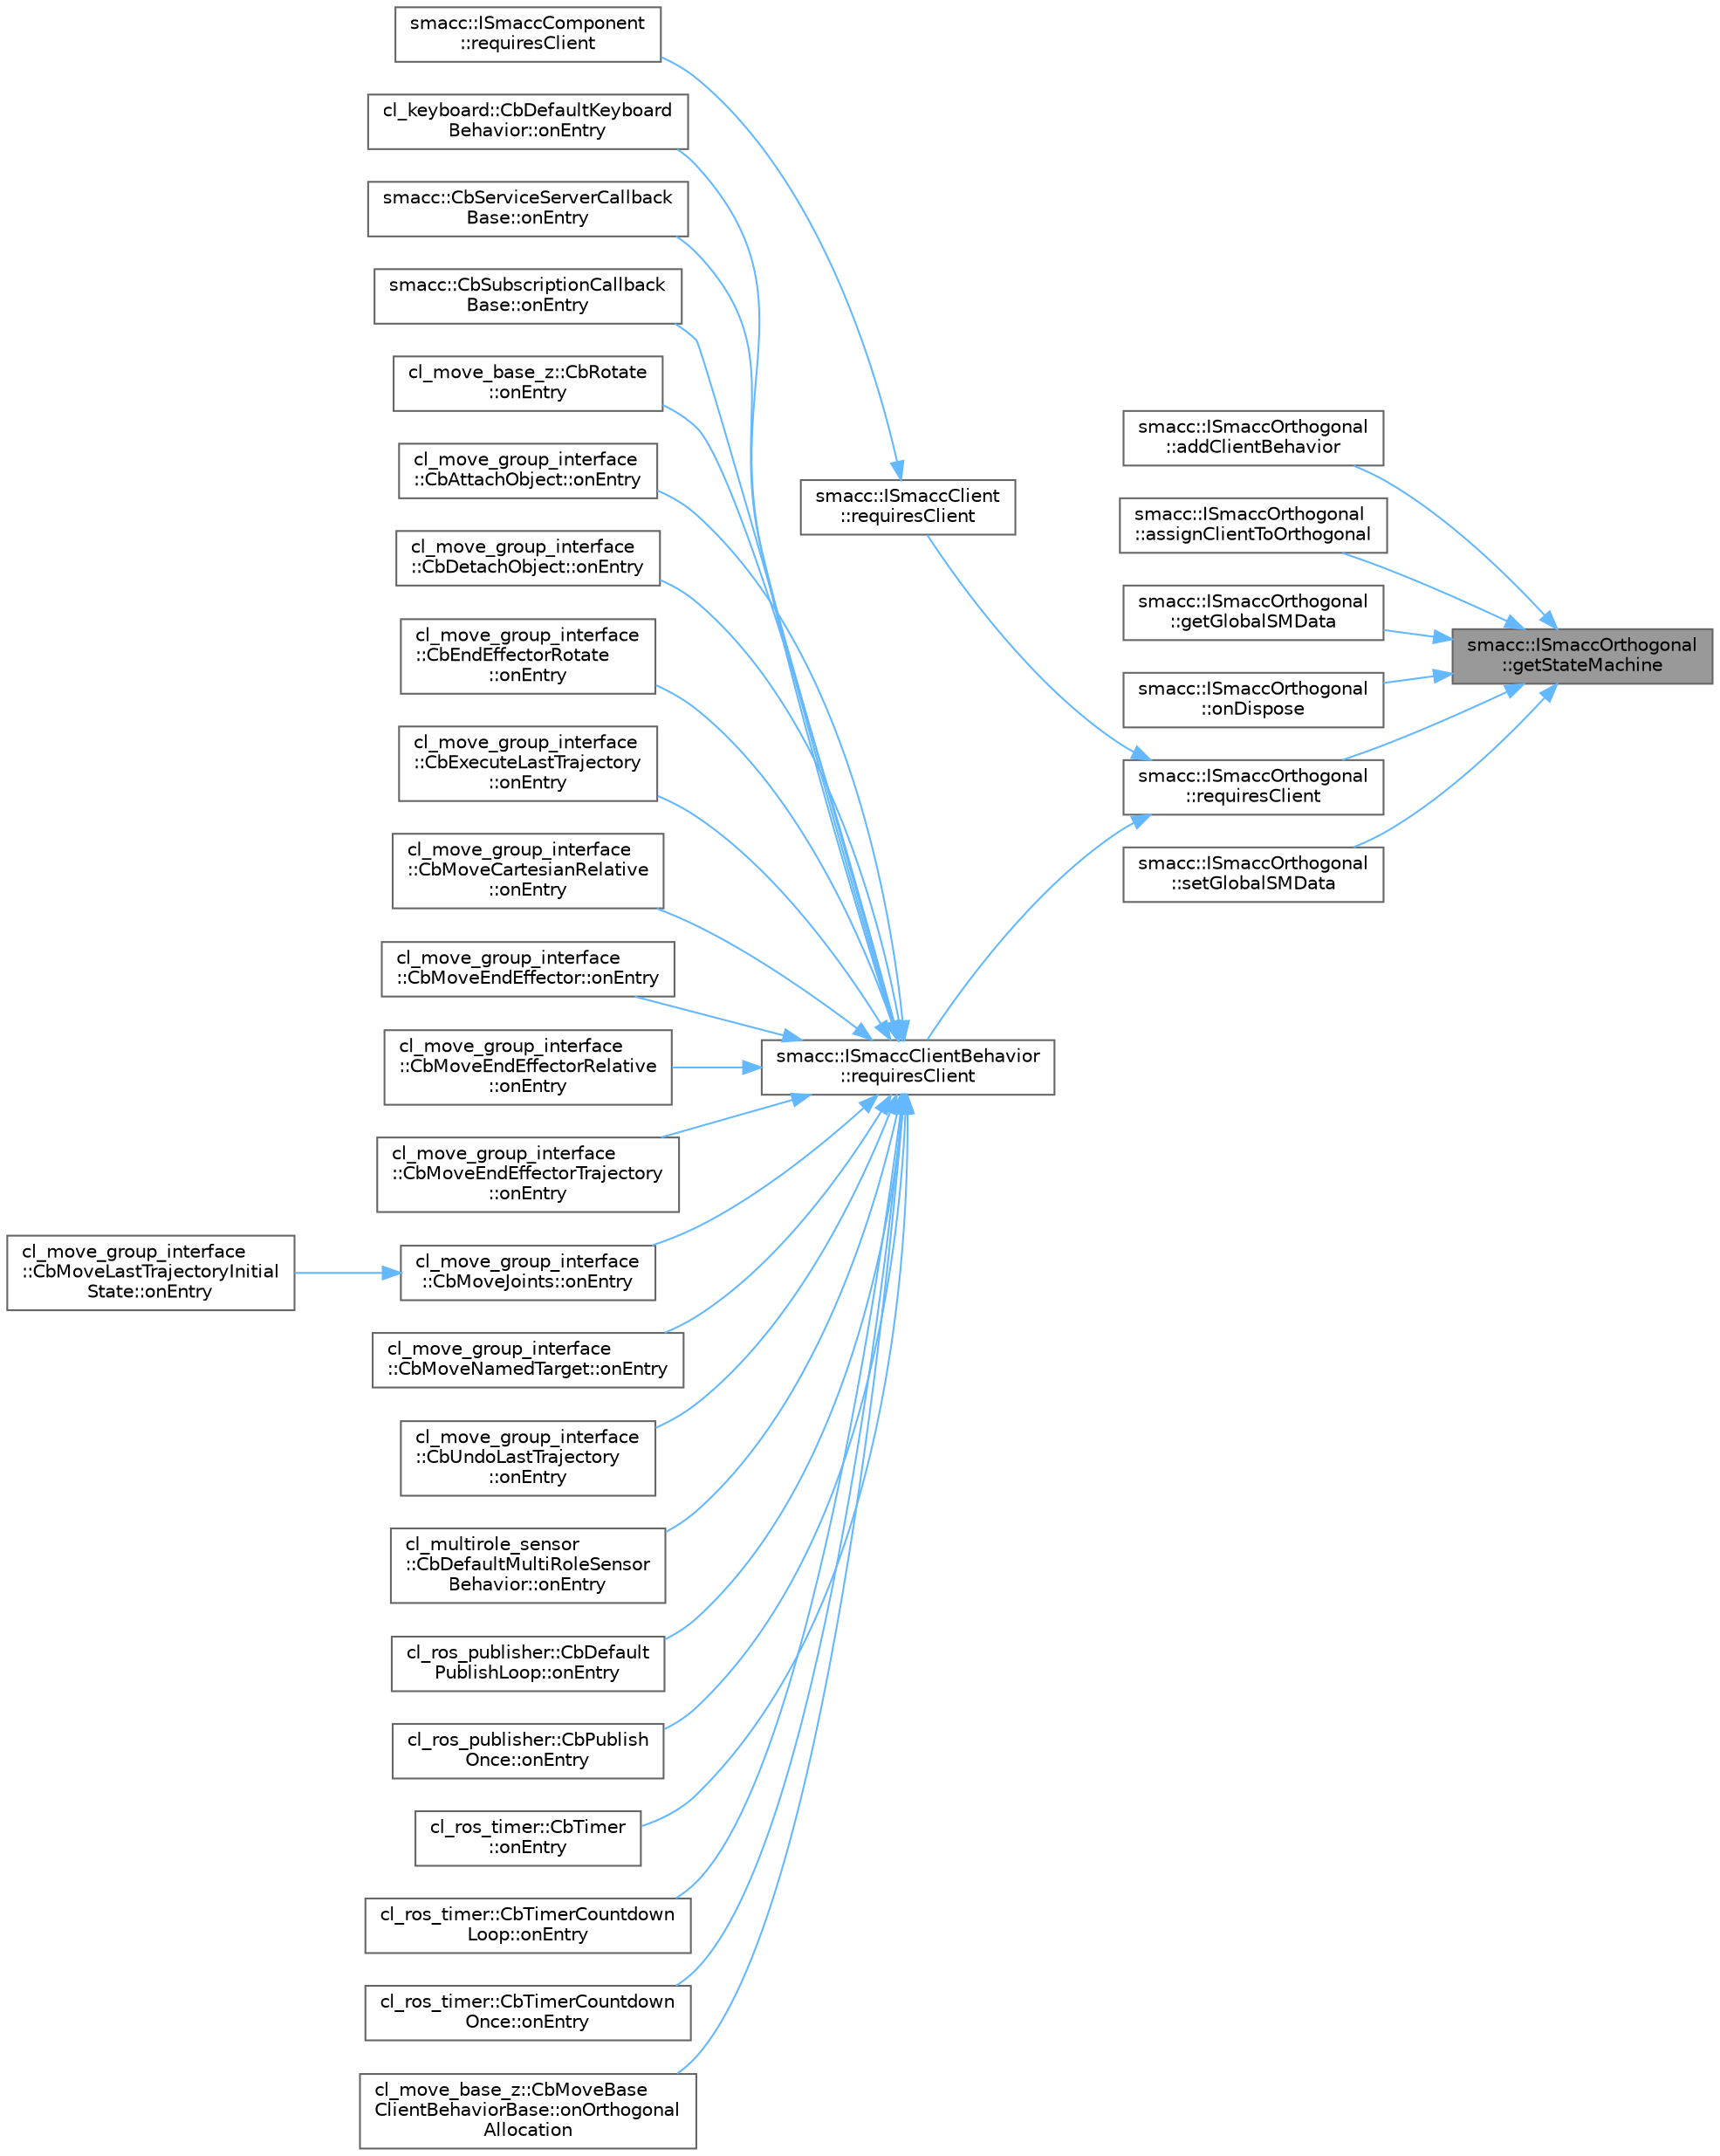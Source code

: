 digraph "smacc::ISmaccOrthogonal::getStateMachine"
{
 // LATEX_PDF_SIZE
  bgcolor="transparent";
  edge [fontname=Helvetica,fontsize=10,labelfontname=Helvetica,labelfontsize=10];
  node [fontname=Helvetica,fontsize=10,shape=box,height=0.2,width=0.4];
  rankdir="RL";
  Node1 [label="smacc::ISmaccOrthogonal\l::getStateMachine",height=0.2,width=0.4,color="gray40", fillcolor="grey60", style="filled", fontcolor="black",tooltip=" "];
  Node1 -> Node2 [dir="back",color="steelblue1",style="solid"];
  Node2 [label="smacc::ISmaccOrthogonal\l::addClientBehavior",height=0.2,width=0.4,color="grey40", fillcolor="white", style="filled",URL="$classsmacc_1_1ISmaccOrthogonal.html#abd9c9e88ff8d5c87a496c4ffa427c423",tooltip=" "];
  Node1 -> Node3 [dir="back",color="steelblue1",style="solid"];
  Node3 [label="smacc::ISmaccOrthogonal\l::assignClientToOrthogonal",height=0.2,width=0.4,color="grey40", fillcolor="white", style="filled",URL="$classsmacc_1_1ISmaccOrthogonal.html#a2241e4d2018f5bd74bd1925f19791606",tooltip=" "];
  Node1 -> Node4 [dir="back",color="steelblue1",style="solid"];
  Node4 [label="smacc::ISmaccOrthogonal\l::getGlobalSMData",height=0.2,width=0.4,color="grey40", fillcolor="white", style="filled",URL="$classsmacc_1_1ISmaccOrthogonal.html#aa763280bc6980811744c8e8f11b2dcd0",tooltip=" "];
  Node1 -> Node5 [dir="back",color="steelblue1",style="solid"];
  Node5 [label="smacc::ISmaccOrthogonal\l::onDispose",height=0.2,width=0.4,color="grey40", fillcolor="white", style="filled",URL="$classsmacc_1_1ISmaccOrthogonal.html#ad7a3d8f26c5080527c6b26b73687b3fb",tooltip=" "];
  Node1 -> Node6 [dir="back",color="steelblue1",style="solid"];
  Node6 [label="smacc::ISmaccOrthogonal\l::requiresClient",height=0.2,width=0.4,color="grey40", fillcolor="white", style="filled",URL="$classsmacc_1_1ISmaccOrthogonal.html#a602e16b09f8a1b3de889f2f3d90a3211",tooltip=" "];
  Node6 -> Node7 [dir="back",color="steelblue1",style="solid"];
  Node7 [label="smacc::ISmaccClient\l::requiresClient",height=0.2,width=0.4,color="grey40", fillcolor="white", style="filled",URL="$classsmacc_1_1ISmaccClient.html#a7a9990a2f3e35d547671188d69fee520",tooltip=" "];
  Node7 -> Node8 [dir="back",color="steelblue1",style="solid"];
  Node8 [label="smacc::ISmaccComponent\l::requiresClient",height=0.2,width=0.4,color="grey40", fillcolor="white", style="filled",URL="$classsmacc_1_1ISmaccComponent.html#a36c085d906fbae0fcaee817aaeafebf4",tooltip=" "];
  Node6 -> Node9 [dir="back",color="steelblue1",style="solid"];
  Node9 [label="smacc::ISmaccClientBehavior\l::requiresClient",height=0.2,width=0.4,color="grey40", fillcolor="white", style="filled",URL="$classsmacc_1_1ISmaccClientBehavior.html#a32b16e99e3b4cb289414203dc861a440",tooltip=" "];
  Node9 -> Node10 [dir="back",color="steelblue1",style="solid"];
  Node10 [label="cl_keyboard::CbDefaultKeyboard\lBehavior::onEntry",height=0.2,width=0.4,color="grey40", fillcolor="white", style="filled",URL="$classcl__keyboard_1_1CbDefaultKeyboardBehavior.html#a06e49d8c78aeffecf74c27b05f529a3a",tooltip=" "];
  Node9 -> Node11 [dir="back",color="steelblue1",style="solid"];
  Node11 [label="smacc::CbServiceServerCallback\lBase::onEntry",height=0.2,width=0.4,color="grey40", fillcolor="white", style="filled",URL="$classsmacc_1_1CbServiceServerCallbackBase.html#a71d73cbf92076f70c8e75b08aaaadb43",tooltip=" "];
  Node9 -> Node12 [dir="back",color="steelblue1",style="solid"];
  Node12 [label="smacc::CbSubscriptionCallback\lBase::onEntry",height=0.2,width=0.4,color="grey40", fillcolor="white", style="filled",URL="$classsmacc_1_1CbSubscriptionCallbackBase.html#a1092b6c0d6fd428be86939559bed1e16",tooltip=" "];
  Node9 -> Node13 [dir="back",color="steelblue1",style="solid"];
  Node13 [label="cl_move_base_z::CbRotate\l::onEntry",height=0.2,width=0.4,color="grey40", fillcolor="white", style="filled",URL="$classcl__move__base__z_1_1CbRotate.html#a316ee51ecfd3f10fd1edae0d7d3b26c0",tooltip=" "];
  Node9 -> Node14 [dir="back",color="steelblue1",style="solid"];
  Node14 [label="cl_move_group_interface\l::CbAttachObject::onEntry",height=0.2,width=0.4,color="grey40", fillcolor="white", style="filled",URL="$classcl__move__group__interface_1_1CbAttachObject.html#a05cd996ea25ee1b2ae74541a5ec56e98",tooltip=" "];
  Node9 -> Node15 [dir="back",color="steelblue1",style="solid"];
  Node15 [label="cl_move_group_interface\l::CbDetachObject::onEntry",height=0.2,width=0.4,color="grey40", fillcolor="white", style="filled",URL="$classcl__move__group__interface_1_1CbDetachObject.html#a04af88f1d9b64c43eb2620ac5bd62c35",tooltip=" "];
  Node9 -> Node16 [dir="back",color="steelblue1",style="solid"];
  Node16 [label="cl_move_group_interface\l::CbEndEffectorRotate\l::onEntry",height=0.2,width=0.4,color="grey40", fillcolor="white", style="filled",URL="$classcl__move__group__interface_1_1CbEndEffectorRotate.html#a3e60bfba48906696587d66af89f7ee2b",tooltip=" "];
  Node9 -> Node17 [dir="back",color="steelblue1",style="solid"];
  Node17 [label="cl_move_group_interface\l::CbExecuteLastTrajectory\l::onEntry",height=0.2,width=0.4,color="grey40", fillcolor="white", style="filled",URL="$classcl__move__group__interface_1_1CbExecuteLastTrajectory.html#ac78713663c39635ca5ac9a749503e800",tooltip=" "];
  Node9 -> Node18 [dir="back",color="steelblue1",style="solid"];
  Node18 [label="cl_move_group_interface\l::CbMoveCartesianRelative\l::onEntry",height=0.2,width=0.4,color="grey40", fillcolor="white", style="filled",URL="$classcl__move__group__interface_1_1CbMoveCartesianRelative.html#a7d65e3d5fa3f2c7b47d9cbe631f448ad",tooltip=" "];
  Node9 -> Node19 [dir="back",color="steelblue1",style="solid"];
  Node19 [label="cl_move_group_interface\l::CbMoveEndEffector::onEntry",height=0.2,width=0.4,color="grey40", fillcolor="white", style="filled",URL="$classcl__move__group__interface_1_1CbMoveEndEffector.html#a7e7c22ac6c5725bc95e9852c3f6d939d",tooltip=" "];
  Node9 -> Node20 [dir="back",color="steelblue1",style="solid"];
  Node20 [label="cl_move_group_interface\l::CbMoveEndEffectorRelative\l::onEntry",height=0.2,width=0.4,color="grey40", fillcolor="white", style="filled",URL="$classcl__move__group__interface_1_1CbMoveEndEffectorRelative.html#a805a9d0f85ecdb1f503c1d6349ed9036",tooltip=" "];
  Node9 -> Node21 [dir="back",color="steelblue1",style="solid"];
  Node21 [label="cl_move_group_interface\l::CbMoveEndEffectorTrajectory\l::onEntry",height=0.2,width=0.4,color="grey40", fillcolor="white", style="filled",URL="$classcl__move__group__interface_1_1CbMoveEndEffectorTrajectory.html#aaedd074fd178c6390a4a3f1ccff23ad3",tooltip=" "];
  Node9 -> Node22 [dir="back",color="steelblue1",style="solid"];
  Node22 [label="cl_move_group_interface\l::CbMoveJoints::onEntry",height=0.2,width=0.4,color="grey40", fillcolor="white", style="filled",URL="$classcl__move__group__interface_1_1CbMoveJoints.html#a23e4181af695aed9fa6bb4ae3f17fd76",tooltip=" "];
  Node22 -> Node23 [dir="back",color="steelblue1",style="solid"];
  Node23 [label="cl_move_group_interface\l::CbMoveLastTrajectoryInitial\lState::onEntry",height=0.2,width=0.4,color="grey40", fillcolor="white", style="filled",URL="$classcl__move__group__interface_1_1CbMoveLastTrajectoryInitialState.html#ad51f4883ea1f7442875cda06c3d474c3",tooltip=" "];
  Node9 -> Node24 [dir="back",color="steelblue1",style="solid"];
  Node24 [label="cl_move_group_interface\l::CbMoveNamedTarget::onEntry",height=0.2,width=0.4,color="grey40", fillcolor="white", style="filled",URL="$classcl__move__group__interface_1_1CbMoveNamedTarget.html#ab212edda280e896977d7ac567e4c1b29",tooltip=" "];
  Node9 -> Node25 [dir="back",color="steelblue1",style="solid"];
  Node25 [label="cl_move_group_interface\l::CbUndoLastTrajectory\l::onEntry",height=0.2,width=0.4,color="grey40", fillcolor="white", style="filled",URL="$classcl__move__group__interface_1_1CbUndoLastTrajectory.html#a3c55fa93ff65d8eccb8cc14a420cb7b2",tooltip=" "];
  Node9 -> Node26 [dir="back",color="steelblue1",style="solid"];
  Node26 [label="cl_multirole_sensor\l::CbDefaultMultiRoleSensor\lBehavior::onEntry",height=0.2,width=0.4,color="grey40", fillcolor="white", style="filled",URL="$classcl__multirole__sensor_1_1CbDefaultMultiRoleSensorBehavior.html#a5ac29f93cc91e23715f51ade94467cae",tooltip=" "];
  Node9 -> Node27 [dir="back",color="steelblue1",style="solid"];
  Node27 [label="cl_ros_publisher::CbDefault\lPublishLoop::onEntry",height=0.2,width=0.4,color="grey40", fillcolor="white", style="filled",URL="$classcl__ros__publisher_1_1CbDefaultPublishLoop.html#a6e6cfb477cbefc510ca7b55a061545e4",tooltip=" "];
  Node9 -> Node28 [dir="back",color="steelblue1",style="solid"];
  Node28 [label="cl_ros_publisher::CbPublish\lOnce::onEntry",height=0.2,width=0.4,color="grey40", fillcolor="white", style="filled",URL="$classcl__ros__publisher_1_1CbPublishOnce.html#afaed71bc2694ec1837278d5f931a76e1",tooltip=" "];
  Node9 -> Node29 [dir="back",color="steelblue1",style="solid"];
  Node29 [label="cl_ros_timer::CbTimer\l::onEntry",height=0.2,width=0.4,color="grey40", fillcolor="white", style="filled",URL="$classcl__ros__timer_1_1CbTimer.html#aceba45e86271cf1b7333e2f42c246a38",tooltip=" "];
  Node9 -> Node30 [dir="back",color="steelblue1",style="solid"];
  Node30 [label="cl_ros_timer::CbTimerCountdown\lLoop::onEntry",height=0.2,width=0.4,color="grey40", fillcolor="white", style="filled",URL="$classcl__ros__timer_1_1CbTimerCountdownLoop.html#aa088f15db4fb2c307c86b30b2e1f7744",tooltip=" "];
  Node9 -> Node31 [dir="back",color="steelblue1",style="solid"];
  Node31 [label="cl_ros_timer::CbTimerCountdown\lOnce::onEntry",height=0.2,width=0.4,color="grey40", fillcolor="white", style="filled",URL="$classcl__ros__timer_1_1CbTimerCountdownOnce.html#a613662c4a4106ece0ce1dee198d1aba2",tooltip=" "];
  Node9 -> Node32 [dir="back",color="steelblue1",style="solid"];
  Node32 [label="cl_move_base_z::CbMoveBase\lClientBehaviorBase::onOrthogonal\lAllocation",height=0.2,width=0.4,color="grey40", fillcolor="white", style="filled",URL="$classcl__move__base__z_1_1CbMoveBaseClientBehaviorBase.html#ae9e4d5856a88c367edd755cdd00b377f",tooltip=" "];
  Node1 -> Node33 [dir="back",color="steelblue1",style="solid"];
  Node33 [label="smacc::ISmaccOrthogonal\l::setGlobalSMData",height=0.2,width=0.4,color="grey40", fillcolor="white", style="filled",URL="$classsmacc_1_1ISmaccOrthogonal.html#a2b5b15907fa6c7c6882717246f0633ab",tooltip=" "];
}
